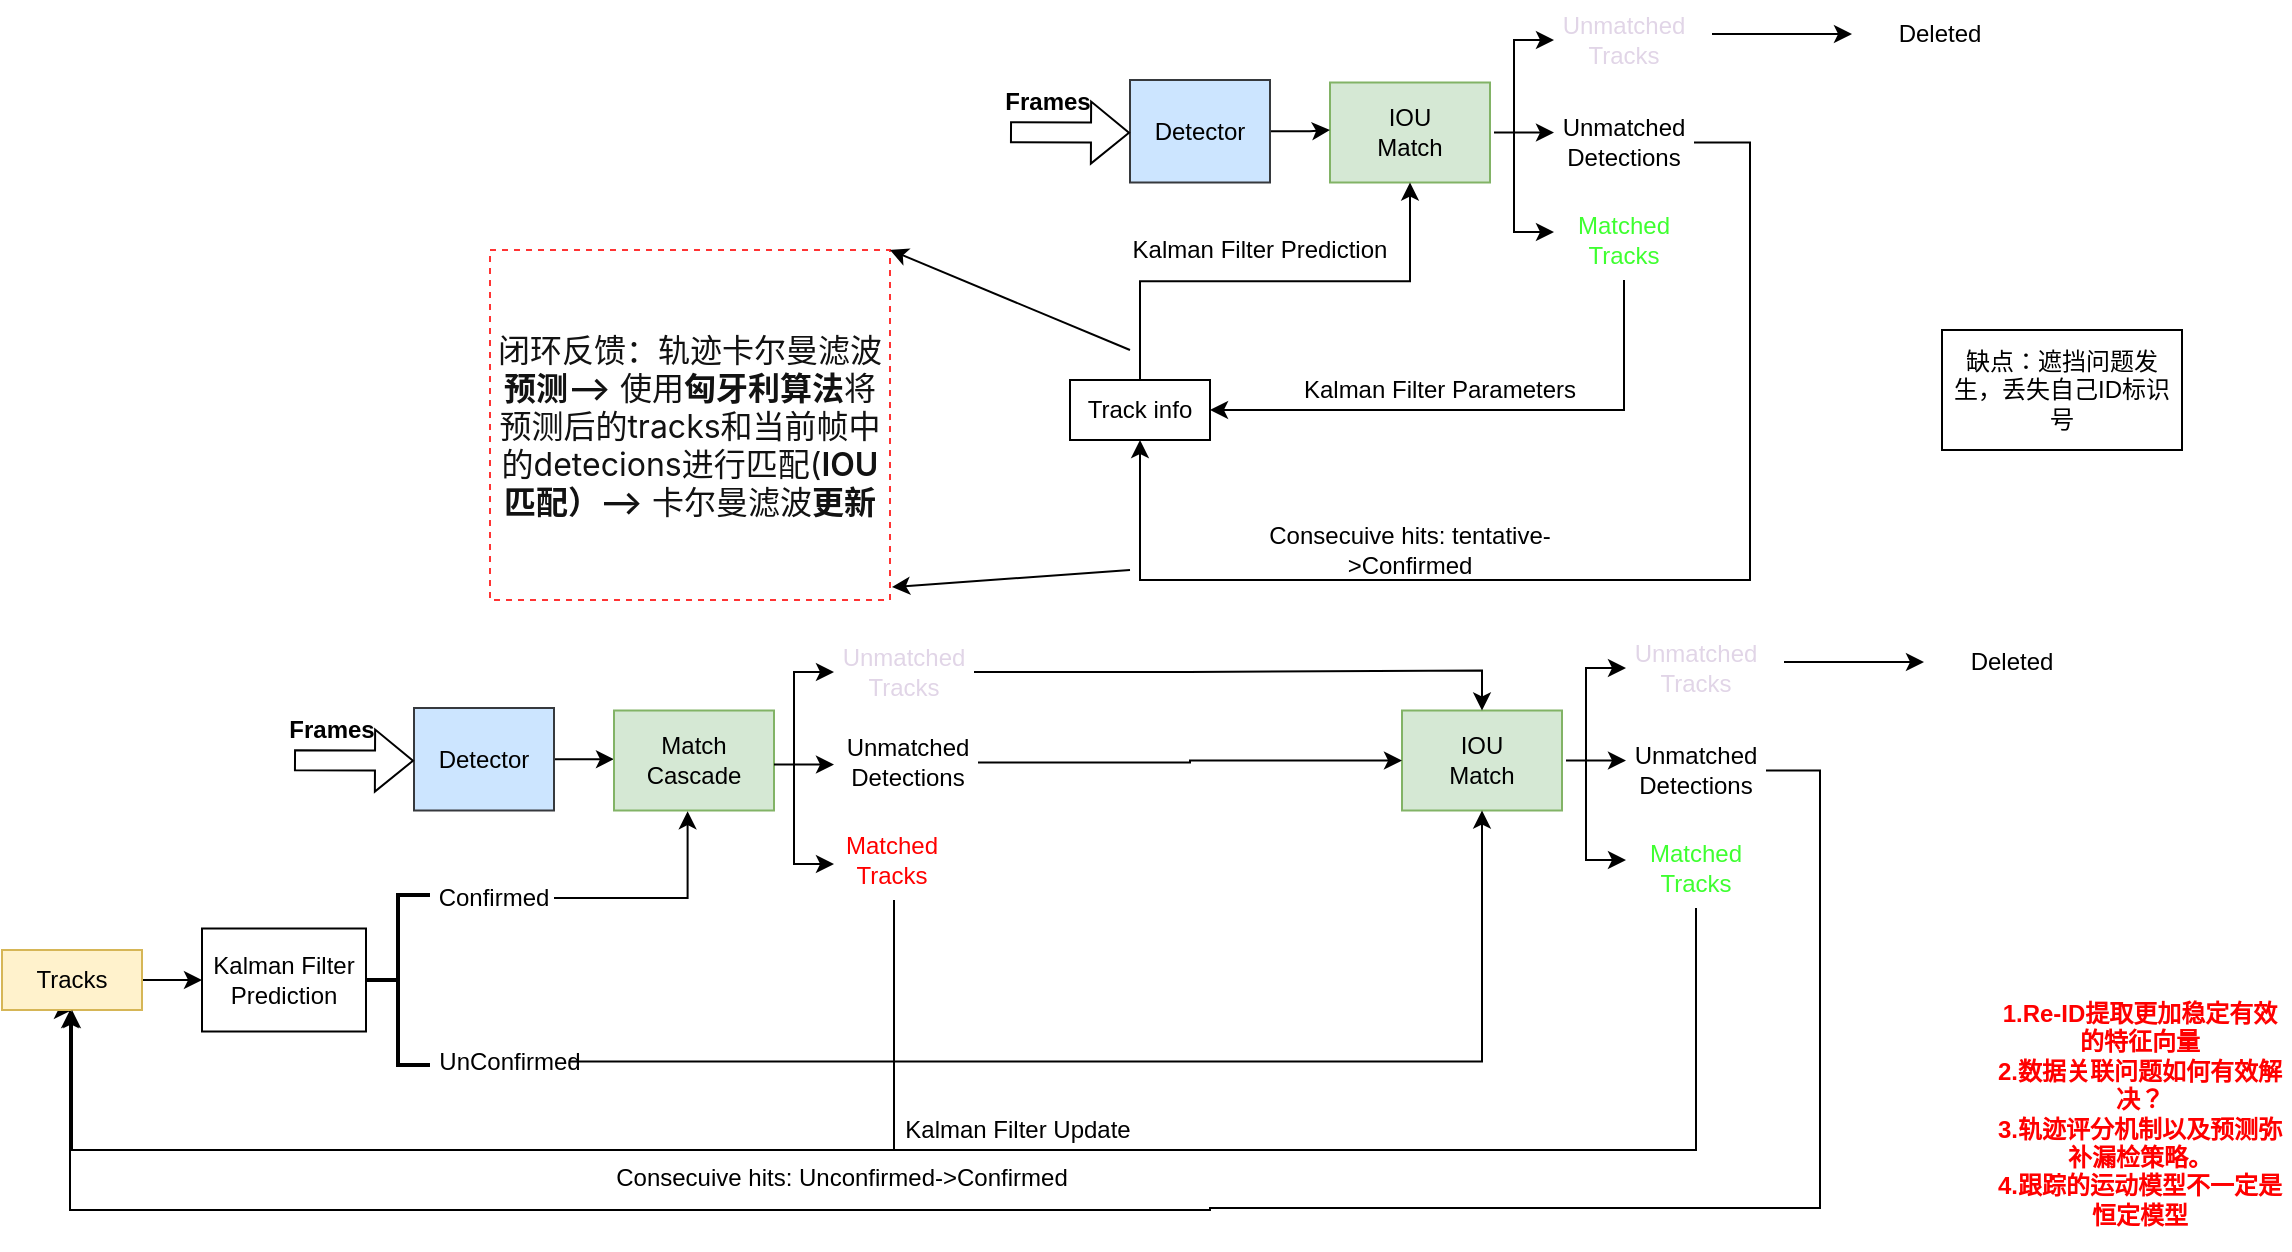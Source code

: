 <mxfile version="20.5.1" type="github">
  <diagram id="x-YCI8xqHcP7njQyYqwb" name="第 1 页">
    <mxGraphModel dx="1809" dy="560" grid="1" gridSize="10" guides="1" tooltips="1" connect="1" arrows="1" fold="1" page="1" pageScale="1" pageWidth="827" pageHeight="1169" math="0" shadow="0">
      <root>
        <mxCell id="0" />
        <mxCell id="1" parent="0" />
        <mxCell id="DL2LRz8JCnyerhkbF10D-12" style="edgeStyle=orthogonalEdgeStyle;rounded=0;orthogonalLoop=1;jettySize=auto;html=1;entryX=0;entryY=0.375;entryDx=0;entryDy=0;entryPerimeter=0;" parent="1" target="DL2LRz8JCnyerhkbF10D-6" edge="1">
          <mxGeometry relative="1" as="geometry">
            <mxPoint x="372" y="321.3" as="sourcePoint" />
          </mxGeometry>
        </mxCell>
        <mxCell id="DL2LRz8JCnyerhkbF10D-1" value="IOU&lt;br&gt;Match" style="rounded=0;whiteSpace=wrap;html=1;fillColor=#d5e8d4;strokeColor=#82b366;" parent="1" vertex="1">
          <mxGeometry x="290" y="296.25" width="80" height="50" as="geometry" />
        </mxCell>
        <mxCell id="DL2LRz8JCnyerhkbF10D-15" style="edgeStyle=orthogonalEdgeStyle;rounded=0;orthogonalLoop=1;jettySize=auto;html=1;entryX=0;entryY=0.475;entryDx=0;entryDy=0;entryPerimeter=0;" parent="1" source="DL2LRz8JCnyerhkbF10D-2" target="DL2LRz8JCnyerhkbF10D-1" edge="1">
          <mxGeometry relative="1" as="geometry" />
        </mxCell>
        <mxCell id="DL2LRz8JCnyerhkbF10D-2" value="Detector" style="rounded=0;whiteSpace=wrap;html=1;fillColor=#cce5ff;strokeColor=#36393d;" parent="1" vertex="1">
          <mxGeometry x="190" y="295" width="70" height="51.25" as="geometry" />
        </mxCell>
        <mxCell id="DL2LRz8JCnyerhkbF10D-17" style="edgeStyle=orthogonalEdgeStyle;rounded=0;orthogonalLoop=1;jettySize=auto;html=1;entryX=0.5;entryY=1;entryDx=0;entryDy=0;" parent="1" source="DL2LRz8JCnyerhkbF10D-6" target="DL2LRz8JCnyerhkbF10D-16" edge="1">
          <mxGeometry relative="1" as="geometry">
            <Array as="points">
              <mxPoint x="500" y="326" />
              <mxPoint x="500" y="545" />
              <mxPoint x="195" y="545" />
            </Array>
          </mxGeometry>
        </mxCell>
        <mxCell id="DL2LRz8JCnyerhkbF10D-6" value="Unmatched Detections" style="rounded=0;whiteSpace=wrap;html=1;strokeColor=none;" parent="1" vertex="1">
          <mxGeometry x="402" y="306.25" width="70" height="40" as="geometry" />
        </mxCell>
        <mxCell id="DL2LRz8JCnyerhkbF10D-19" style="edgeStyle=orthogonalEdgeStyle;rounded=0;orthogonalLoop=1;jettySize=auto;html=1;entryX=1;entryY=0.5;entryDx=0;entryDy=0;" parent="1" source="DL2LRz8JCnyerhkbF10D-7" target="DL2LRz8JCnyerhkbF10D-16" edge="1">
          <mxGeometry relative="1" as="geometry">
            <Array as="points">
              <mxPoint x="437" y="460" />
            </Array>
          </mxGeometry>
        </mxCell>
        <mxCell id="DL2LRz8JCnyerhkbF10D-7" value="&lt;font color=&quot;#3eff30&quot;&gt;Matched Tracks&lt;/font&gt;" style="rounded=0;whiteSpace=wrap;html=1;strokeColor=none;" parent="1" vertex="1">
          <mxGeometry x="402" y="355" width="70" height="40" as="geometry" />
        </mxCell>
        <mxCell id="DL2LRz8JCnyerhkbF10D-8" value="&lt;font color=&quot;#e1d5e7&quot;&gt;Unmatched Tracks&lt;/font&gt;" style="rounded=0;whiteSpace=wrap;html=1;strokeColor=none;" parent="1" vertex="1">
          <mxGeometry x="402" y="255" width="70" height="40" as="geometry" />
        </mxCell>
        <mxCell id="DL2LRz8JCnyerhkbF10D-13" value="" style="endArrow=classic;html=1;rounded=0;entryX=0;entryY=0.5;entryDx=0;entryDy=0;" parent="1" target="DL2LRz8JCnyerhkbF10D-8" edge="1">
          <mxGeometry width="50" height="50" relative="1" as="geometry">
            <mxPoint x="382" y="321" as="sourcePoint" />
            <mxPoint x="402" y="282.25" as="targetPoint" />
            <Array as="points">
              <mxPoint x="382" y="275" />
            </Array>
          </mxGeometry>
        </mxCell>
        <mxCell id="DL2LRz8JCnyerhkbF10D-14" style="edgeStyle=orthogonalEdgeStyle;rounded=0;orthogonalLoop=1;jettySize=auto;html=1;entryX=0;entryY=0.5;entryDx=0;entryDy=0;" parent="1" edge="1">
          <mxGeometry relative="1" as="geometry">
            <mxPoint x="382" y="321" as="sourcePoint" />
            <mxPoint x="402" y="371.0" as="targetPoint" />
            <Array as="points">
              <mxPoint x="382" y="371" />
            </Array>
          </mxGeometry>
        </mxCell>
        <mxCell id="DL2LRz8JCnyerhkbF10D-24" style="edgeStyle=orthogonalEdgeStyle;rounded=0;orthogonalLoop=1;jettySize=auto;html=1;exitX=0.5;exitY=0;exitDx=0;exitDy=0;entryX=0.5;entryY=1;entryDx=0;entryDy=0;" parent="1" source="DL2LRz8JCnyerhkbF10D-16" target="DL2LRz8JCnyerhkbF10D-1" edge="1">
          <mxGeometry relative="1" as="geometry" />
        </mxCell>
        <mxCell id="DL2LRz8JCnyerhkbF10D-16" value="Track info" style="rounded=0;whiteSpace=wrap;html=1;" parent="1" vertex="1">
          <mxGeometry x="160" y="445" width="70" height="30" as="geometry" />
        </mxCell>
        <mxCell id="DL2LRz8JCnyerhkbF10D-20" value="Kalman Filter Parameters" style="text;html=1;strokeColor=none;fillColor=none;align=center;verticalAlign=middle;whiteSpace=wrap;rounded=0;" parent="1" vertex="1">
          <mxGeometry x="270" y="435" width="150" height="30" as="geometry" />
        </mxCell>
        <mxCell id="DL2LRz8JCnyerhkbF10D-21" value="" style="endArrow=classic;html=1;rounded=0;" parent="1" edge="1">
          <mxGeometry width="50" height="50" relative="1" as="geometry">
            <mxPoint x="481" y="272" as="sourcePoint" />
            <mxPoint x="551" y="272" as="targetPoint" />
          </mxGeometry>
        </mxCell>
        <mxCell id="DL2LRz8JCnyerhkbF10D-22" value="Deleted" style="rounded=0;whiteSpace=wrap;html=1;strokeColor=none;" parent="1" vertex="1">
          <mxGeometry x="560" y="257" width="70" height="30" as="geometry" />
        </mxCell>
        <mxCell id="DL2LRz8JCnyerhkbF10D-23" value="Consecuive hits: tentative-&amp;gt;Confirmed" style="text;html=1;strokeColor=none;fillColor=none;align=center;verticalAlign=middle;whiteSpace=wrap;rounded=0;" parent="1" vertex="1">
          <mxGeometry x="240" y="515" width="180" height="30" as="geometry" />
        </mxCell>
        <mxCell id="DL2LRz8JCnyerhkbF10D-25" value="Kalman Filter Prediction" style="text;html=1;strokeColor=none;fillColor=none;align=center;verticalAlign=middle;whiteSpace=wrap;rounded=0;" parent="1" vertex="1">
          <mxGeometry x="180" y="365" width="150" height="30" as="geometry" />
        </mxCell>
        <mxCell id="DL2LRz8JCnyerhkbF10D-26" value="" style="shape=flexArrow;endArrow=classic;html=1;rounded=0;fontColor=#E1D5E7;" parent="1" edge="1">
          <mxGeometry width="50" height="50" relative="1" as="geometry">
            <mxPoint x="130" y="321.11" as="sourcePoint" />
            <mxPoint x="190" y="321.36" as="targetPoint" />
          </mxGeometry>
        </mxCell>
        <mxCell id="DL2LRz8JCnyerhkbF10D-27" value="&lt;b&gt;&lt;font color=&quot;#000000&quot;&gt;Frames&lt;/font&gt;&lt;/b&gt;" style="text;html=1;strokeColor=none;fillColor=none;align=center;verticalAlign=middle;whiteSpace=wrap;rounded=0;fontColor=#E1D5E7;" parent="1" vertex="1">
          <mxGeometry x="124" y="295" width="50" height="22" as="geometry" />
        </mxCell>
        <mxCell id="DL2LRz8JCnyerhkbF10D-88" style="edgeStyle=orthogonalEdgeStyle;rounded=0;orthogonalLoop=1;jettySize=auto;html=1;entryX=0;entryY=0.375;entryDx=0;entryDy=0;entryPerimeter=0;" parent="1" target="DL2LRz8JCnyerhkbF10D-93" edge="1">
          <mxGeometry relative="1" as="geometry">
            <mxPoint x="408" y="635.3" as="sourcePoint" />
          </mxGeometry>
        </mxCell>
        <mxCell id="DL2LRz8JCnyerhkbF10D-89" value="IOU&lt;br&gt;Match" style="rounded=0;whiteSpace=wrap;html=1;fillColor=#d5e8d4;strokeColor=#82b366;" parent="1" vertex="1">
          <mxGeometry x="326" y="610.25" width="80" height="50" as="geometry" />
        </mxCell>
        <mxCell id="DL2LRz8JCnyerhkbF10D-116" style="edgeStyle=orthogonalEdgeStyle;rounded=0;orthogonalLoop=1;jettySize=auto;html=1;exitX=1;exitY=0.5;exitDx=0;exitDy=0;entryX=0;entryY=0.5;entryDx=0;entryDy=0;fontColor=#FF0000;" parent="1" source="DL2LRz8JCnyerhkbF10D-91" target="DL2LRz8JCnyerhkbF10D-109" edge="1">
          <mxGeometry relative="1" as="geometry" />
        </mxCell>
        <mxCell id="DL2LRz8JCnyerhkbF10D-91" value="Detector" style="rounded=0;whiteSpace=wrap;html=1;fillColor=#cce5ff;strokeColor=#36393d;" parent="1" vertex="1">
          <mxGeometry x="-168" y="609" width="70" height="51.25" as="geometry" />
        </mxCell>
        <mxCell id="DL2LRz8JCnyerhkbF10D-92" style="edgeStyle=orthogonalEdgeStyle;rounded=0;orthogonalLoop=1;jettySize=auto;html=1;entryX=0.5;entryY=1;entryDx=0;entryDy=0;" parent="1" edge="1">
          <mxGeometry relative="1" as="geometry">
            <Array as="points">
              <mxPoint x="535" y="640" />
              <mxPoint x="535" y="859" />
              <mxPoint x="230" y="859" />
              <mxPoint x="4" y="860" />
            </Array>
            <mxPoint x="507" y="640.286" as="sourcePoint" />
            <mxPoint x="-340" y="760" as="targetPoint" />
          </mxGeometry>
        </mxCell>
        <mxCell id="DL2LRz8JCnyerhkbF10D-93" value="Unmatched Detections" style="rounded=0;whiteSpace=wrap;html=1;strokeColor=none;" parent="1" vertex="1">
          <mxGeometry x="438" y="620.25" width="70" height="40" as="geometry" />
        </mxCell>
        <mxCell id="cpEhXK2KLHgFvFvhDlye-14" style="edgeStyle=orthogonalEdgeStyle;rounded=0;orthogonalLoop=1;jettySize=auto;html=1;exitX=0.5;exitY=1;exitDx=0;exitDy=0;fontFamily=Helvetica;fontSize=12;fontColor=default;entryX=0.5;entryY=1;entryDx=0;entryDy=0;" edge="1" parent="1" source="DL2LRz8JCnyerhkbF10D-95" target="DL2LRz8JCnyerhkbF10D-100">
          <mxGeometry relative="1" as="geometry">
            <mxPoint x="-340" y="770" as="targetPoint" />
            <Array as="points">
              <mxPoint x="473" y="830" />
              <mxPoint x="-340" y="830" />
              <mxPoint x="-340" y="760" />
            </Array>
          </mxGeometry>
        </mxCell>
        <mxCell id="DL2LRz8JCnyerhkbF10D-95" value="&lt;font color=&quot;#3eff30&quot;&gt;Matched Tracks&lt;/font&gt;" style="rounded=0;whiteSpace=wrap;html=1;strokeColor=none;" parent="1" vertex="1">
          <mxGeometry x="438" y="669" width="70" height="40" as="geometry" />
        </mxCell>
        <mxCell id="DL2LRz8JCnyerhkbF10D-96" value="&lt;font color=&quot;#e1d5e7&quot;&gt;Unmatched Tracks&lt;/font&gt;" style="rounded=0;whiteSpace=wrap;html=1;strokeColor=none;" parent="1" vertex="1">
          <mxGeometry x="438" y="569" width="70" height="40" as="geometry" />
        </mxCell>
        <mxCell id="DL2LRz8JCnyerhkbF10D-97" value="" style="endArrow=classic;html=1;rounded=0;entryX=0;entryY=0.5;entryDx=0;entryDy=0;" parent="1" target="DL2LRz8JCnyerhkbF10D-96" edge="1">
          <mxGeometry width="50" height="50" relative="1" as="geometry">
            <mxPoint x="418" y="635" as="sourcePoint" />
            <mxPoint x="438" y="596.25" as="targetPoint" />
            <Array as="points">
              <mxPoint x="418" y="589" />
            </Array>
          </mxGeometry>
        </mxCell>
        <mxCell id="DL2LRz8JCnyerhkbF10D-98" style="edgeStyle=orthogonalEdgeStyle;rounded=0;orthogonalLoop=1;jettySize=auto;html=1;entryX=0;entryY=0.5;entryDx=0;entryDy=0;" parent="1" edge="1">
          <mxGeometry relative="1" as="geometry">
            <mxPoint x="418" y="635" as="sourcePoint" />
            <mxPoint x="438" y="685" as="targetPoint" />
            <Array as="points">
              <mxPoint x="418" y="685" />
            </Array>
          </mxGeometry>
        </mxCell>
        <mxCell id="cpEhXK2KLHgFvFvhDlye-7" style="edgeStyle=orthogonalEdgeStyle;rounded=0;orthogonalLoop=1;jettySize=auto;html=1;entryX=0;entryY=0.5;entryDx=0;entryDy=0;" edge="1" parent="1" source="DL2LRz8JCnyerhkbF10D-100" target="cpEhXK2KLHgFvFvhDlye-5">
          <mxGeometry relative="1" as="geometry" />
        </mxCell>
        <mxCell id="DL2LRz8JCnyerhkbF10D-100" value="Tracks" style="rounded=0;whiteSpace=wrap;html=1;fillColor=#fff2cc;strokeColor=#d6b656;" parent="1" vertex="1">
          <mxGeometry x="-374" y="730" width="70" height="30" as="geometry" />
        </mxCell>
        <mxCell id="DL2LRz8JCnyerhkbF10D-101" value="Kalman Filter Update" style="text;html=1;strokeColor=none;fillColor=none;align=center;verticalAlign=middle;whiteSpace=wrap;rounded=0;" parent="1" vertex="1">
          <mxGeometry x="59" y="805" width="150" height="30" as="geometry" />
        </mxCell>
        <mxCell id="DL2LRz8JCnyerhkbF10D-102" value="" style="endArrow=classic;html=1;rounded=0;" parent="1" edge="1">
          <mxGeometry width="50" height="50" relative="1" as="geometry">
            <mxPoint x="517" y="586" as="sourcePoint" />
            <mxPoint x="587" y="586" as="targetPoint" />
          </mxGeometry>
        </mxCell>
        <mxCell id="DL2LRz8JCnyerhkbF10D-103" value="Deleted" style="rounded=0;whiteSpace=wrap;html=1;strokeColor=none;" parent="1" vertex="1">
          <mxGeometry x="596" y="571" width="70" height="30" as="geometry" />
        </mxCell>
        <mxCell id="DL2LRz8JCnyerhkbF10D-104" value="Consecuive hits: Unconfirmed-&amp;gt;Confirmed" style="text;html=1;strokeColor=none;fillColor=none;align=center;verticalAlign=middle;whiteSpace=wrap;rounded=0;" parent="1" vertex="1">
          <mxGeometry x="-98" y="829" width="288" height="30" as="geometry" />
        </mxCell>
        <mxCell id="DL2LRz8JCnyerhkbF10D-106" value="" style="shape=flexArrow;endArrow=classic;html=1;rounded=0;fontColor=#E1D5E7;" parent="1" edge="1">
          <mxGeometry width="50" height="50" relative="1" as="geometry">
            <mxPoint x="-228" y="635.11" as="sourcePoint" />
            <mxPoint x="-168" y="635.36" as="targetPoint" />
          </mxGeometry>
        </mxCell>
        <mxCell id="DL2LRz8JCnyerhkbF10D-107" value="&lt;b&gt;&lt;font color=&quot;#000000&quot;&gt;Frames&lt;/font&gt;&lt;/b&gt;" style="text;html=1;strokeColor=none;fillColor=none;align=center;verticalAlign=middle;whiteSpace=wrap;rounded=0;fontColor=#E1D5E7;" parent="1" vertex="1">
          <mxGeometry x="-234" y="609" width="50" height="22" as="geometry" />
        </mxCell>
        <mxCell id="DL2LRz8JCnyerhkbF10D-108" value="缺点：遮挡问题发生，丢失自己ID标识号" style="rounded=0;whiteSpace=wrap;html=1;fontColor=#000000;" parent="1" vertex="1">
          <mxGeometry x="596" y="420" width="120" height="60" as="geometry" />
        </mxCell>
        <mxCell id="DL2LRz8JCnyerhkbF10D-109" value="Match&lt;br&gt;Cascade" style="rounded=0;whiteSpace=wrap;html=1;fillColor=#d5e8d4;strokeColor=#82b366;" parent="1" vertex="1">
          <mxGeometry x="-68" y="610.25" width="80" height="50" as="geometry" />
        </mxCell>
        <mxCell id="DL2LRz8JCnyerhkbF10D-110" value="&lt;b&gt;&lt;font color=&quot;#ff0000&quot;&gt;1.Re-ID提取更加稳定有效的特征向量&lt;br&gt;2.数据关联问题如何有效解决？&lt;br&gt;3.轨迹评分机制以及预测弥补漏检策略。&lt;br&gt;4.跟踪的运动模型不一定是恒定模型&lt;br&gt;&lt;/font&gt;&lt;/b&gt;" style="rounded=0;whiteSpace=wrap;html=1;fontColor=#000000;fillColor=none;strokeColor=none;" parent="1" vertex="1">
          <mxGeometry x="620" y="744" width="150" height="136" as="geometry" />
        </mxCell>
        <mxCell id="DL2LRz8JCnyerhkbF10D-111" value="&lt;span style=&quot;color: rgb(18, 18, 18); font-family: -apple-system, BlinkMacSystemFont, &amp;quot;Helvetica Neue&amp;quot;, &amp;quot;PingFang SC&amp;quot;, &amp;quot;Microsoft YaHei&amp;quot;, &amp;quot;Source Han Sans SC&amp;quot;, &amp;quot;Noto Sans CJK SC&amp;quot;, &amp;quot;WenQuanYi Micro Hei&amp;quot;, sans-serif; font-size: medium; text-align: start; background-color: rgb(255, 255, 255);&quot;&gt;闭环反馈：轨迹卡尔曼滤波&lt;/span&gt;&lt;span style=&quot;font-weight: 600; font-synthesis: style; color: rgb(18, 18, 18); font-family: -apple-system, BlinkMacSystemFont, &amp;quot;Helvetica Neue&amp;quot;, &amp;quot;PingFang SC&amp;quot;, &amp;quot;Microsoft YaHei&amp;quot;, &amp;quot;Source Han Sans SC&amp;quot;, &amp;quot;Noto Sans CJK SC&amp;quot;, &amp;quot;WenQuanYi Micro Hei&amp;quot;, sans-serif; font-size: medium; text-align: start; background-color: rgb(255, 255, 255);&quot;&gt;预测--&amp;gt;&lt;/span&gt;&lt;span style=&quot;color: rgb(18, 18, 18); font-family: -apple-system, BlinkMacSystemFont, &amp;quot;Helvetica Neue&amp;quot;, &amp;quot;PingFang SC&amp;quot;, &amp;quot;Microsoft YaHei&amp;quot;, &amp;quot;Source Han Sans SC&amp;quot;, &amp;quot;Noto Sans CJK SC&amp;quot;, &amp;quot;WenQuanYi Micro Hei&amp;quot;, sans-serif; font-size: medium; text-align: start; background-color: rgb(255, 255, 255);&quot;&gt;&amp;nbsp;使用&lt;/span&gt;&lt;span style=&quot;font-weight: 600; font-synthesis: style; color: rgb(18, 18, 18); font-family: -apple-system, BlinkMacSystemFont, &amp;quot;Helvetica Neue&amp;quot;, &amp;quot;PingFang SC&amp;quot;, &amp;quot;Microsoft YaHei&amp;quot;, &amp;quot;Source Han Sans SC&amp;quot;, &amp;quot;Noto Sans CJK SC&amp;quot;, &amp;quot;WenQuanYi Micro Hei&amp;quot;, sans-serif; font-size: medium; text-align: start; background-color: rgb(255, 255, 255);&quot;&gt;匈牙利算法&lt;/span&gt;&lt;span style=&quot;color: rgb(18, 18, 18); font-family: -apple-system, BlinkMacSystemFont, &amp;quot;Helvetica Neue&amp;quot;, &amp;quot;PingFang SC&amp;quot;, &amp;quot;Microsoft YaHei&amp;quot;, &amp;quot;Source Han Sans SC&amp;quot;, &amp;quot;Noto Sans CJK SC&amp;quot;, &amp;quot;WenQuanYi Micro Hei&amp;quot;, sans-serif; font-size: medium; text-align: start; background-color: rgb(255, 255, 255);&quot;&gt;将预测后的tracks和当前帧中的detecions进行匹配(&lt;/span&gt;&lt;span style=&quot;font-weight: 600; font-synthesis: style; color: rgb(18, 18, 18); font-family: -apple-system, BlinkMacSystemFont, &amp;quot;Helvetica Neue&amp;quot;, &amp;quot;PingFang SC&amp;quot;, &amp;quot;Microsoft YaHei&amp;quot;, &amp;quot;Source Han Sans SC&amp;quot;, &amp;quot;Noto Sans CJK SC&amp;quot;, &amp;quot;WenQuanYi Micro Hei&amp;quot;, sans-serif; font-size: medium; text-align: start; background-color: rgb(255, 255, 255);&quot;&gt;IOU匹配）--&amp;gt;&lt;/span&gt;&lt;span style=&quot;color: rgb(18, 18, 18); font-family: -apple-system, BlinkMacSystemFont, &amp;quot;Helvetica Neue&amp;quot;, &amp;quot;PingFang SC&amp;quot;, &amp;quot;Microsoft YaHei&amp;quot;, &amp;quot;Source Han Sans SC&amp;quot;, &amp;quot;Noto Sans CJK SC&amp;quot;, &amp;quot;WenQuanYi Micro Hei&amp;quot;, sans-serif; font-size: medium; text-align: start; background-color: rgb(255, 255, 255);&quot;&gt;&amp;nbsp;卡尔曼滤波&lt;/span&gt;&lt;span style=&quot;font-weight: 600; font-synthesis: style; color: rgb(18, 18, 18); font-family: -apple-system, BlinkMacSystemFont, &amp;quot;Helvetica Neue&amp;quot;, &amp;quot;PingFang SC&amp;quot;, &amp;quot;Microsoft YaHei&amp;quot;, &amp;quot;Source Han Sans SC&amp;quot;, &amp;quot;Noto Sans CJK SC&amp;quot;, &amp;quot;WenQuanYi Micro Hei&amp;quot;, sans-serif; font-size: medium; text-align: start; background-color: rgb(255, 255, 255);&quot;&gt;更新&lt;/span&gt;" style="rounded=0;whiteSpace=wrap;html=1;fillColor=none;dashed=1;strokeColor=#FF3333;gradientColor=none;" parent="1" vertex="1">
          <mxGeometry x="-130" y="380" width="200" height="175" as="geometry" />
        </mxCell>
        <mxCell id="DL2LRz8JCnyerhkbF10D-114" value="" style="endArrow=classic;html=1;rounded=0;fontColor=#FF0000;entryX=1;entryY=0;entryDx=0;entryDy=0;" parent="1" target="DL2LRz8JCnyerhkbF10D-111" edge="1">
          <mxGeometry width="50" height="50" relative="1" as="geometry">
            <mxPoint x="190" y="430" as="sourcePoint" />
            <mxPoint x="-20" y="230" as="targetPoint" />
          </mxGeometry>
        </mxCell>
        <mxCell id="DL2LRz8JCnyerhkbF10D-115" value="" style="endArrow=classic;html=1;rounded=0;fontColor=#FF0000;entryX=1.005;entryY=0.963;entryDx=0;entryDy=0;entryPerimeter=0;" parent="1" target="DL2LRz8JCnyerhkbF10D-111" edge="1">
          <mxGeometry width="50" height="50" relative="1" as="geometry">
            <mxPoint x="190" y="540" as="sourcePoint" />
            <mxPoint x="130" y="460" as="targetPoint" />
          </mxGeometry>
        </mxCell>
        <mxCell id="DL2LRz8JCnyerhkbF10D-117" style="edgeStyle=orthogonalEdgeStyle;rounded=0;orthogonalLoop=1;jettySize=auto;html=1;entryX=0;entryY=0.375;entryDx=0;entryDy=0;entryPerimeter=0;" parent="1" edge="1">
          <mxGeometry relative="1" as="geometry">
            <mxPoint x="12" y="637.3" as="sourcePoint" />
            <mxPoint x="42" y="637.25" as="targetPoint" />
          </mxGeometry>
        </mxCell>
        <mxCell id="DL2LRz8JCnyerhkbF10D-124" style="edgeStyle=orthogonalEdgeStyle;rounded=0;orthogonalLoop=1;jettySize=auto;html=1;exitX=1;exitY=0.5;exitDx=0;exitDy=0;fontColor=#FF0000;" parent="1" source="DL2LRz8JCnyerhkbF10D-118" target="DL2LRz8JCnyerhkbF10D-89" edge="1">
          <mxGeometry relative="1" as="geometry" />
        </mxCell>
        <mxCell id="DL2LRz8JCnyerhkbF10D-118" value="Unmatched Detections" style="rounded=0;whiteSpace=wrap;html=1;strokeColor=none;" parent="1" vertex="1">
          <mxGeometry x="44" y="616.25" width="70" height="40" as="geometry" />
        </mxCell>
        <mxCell id="cpEhXK2KLHgFvFvhDlye-13" style="edgeStyle=orthogonalEdgeStyle;rounded=0;orthogonalLoop=1;jettySize=auto;html=1;fontFamily=Helvetica;fontSize=12;fontColor=default;" edge="1" parent="1">
          <mxGeometry relative="1" as="geometry">
            <mxPoint x="-339" y="760" as="targetPoint" />
            <mxPoint x="72.003" y="705" as="sourcePoint" />
            <Array as="points">
              <mxPoint x="72" y="830" />
              <mxPoint x="-339" y="830" />
            </Array>
          </mxGeometry>
        </mxCell>
        <mxCell id="DL2LRz8JCnyerhkbF10D-119" value="&lt;font color=&quot;#ff0000&quot;&gt;Matched Tracks&lt;/font&gt;" style="rounded=0;whiteSpace=wrap;html=1;strokeColor=none;" parent="1" vertex="1">
          <mxGeometry x="36" y="665" width="70" height="40" as="geometry" />
        </mxCell>
        <mxCell id="DL2LRz8JCnyerhkbF10D-123" style="edgeStyle=orthogonalEdgeStyle;rounded=0;orthogonalLoop=1;jettySize=auto;html=1;exitX=1;exitY=0.5;exitDx=0;exitDy=0;entryX=0.5;entryY=0;entryDx=0;entryDy=0;fontColor=#FF0000;" parent="1" source="DL2LRz8JCnyerhkbF10D-120" target="DL2LRz8JCnyerhkbF10D-89" edge="1">
          <mxGeometry relative="1" as="geometry" />
        </mxCell>
        <mxCell id="DL2LRz8JCnyerhkbF10D-120" value="&lt;font color=&quot;#e1d5e7&quot;&gt;Unmatched Tracks&lt;/font&gt;" style="rounded=0;whiteSpace=wrap;html=1;strokeColor=none;" parent="1" vertex="1">
          <mxGeometry x="42" y="571" width="70" height="40" as="geometry" />
        </mxCell>
        <mxCell id="DL2LRz8JCnyerhkbF10D-121" value="" style="endArrow=classic;html=1;rounded=0;entryX=0;entryY=0.5;entryDx=0;entryDy=0;" parent="1" edge="1">
          <mxGeometry width="50" height="50" relative="1" as="geometry">
            <mxPoint x="22" y="637" as="sourcePoint" />
            <mxPoint x="42" y="591" as="targetPoint" />
            <Array as="points">
              <mxPoint x="22" y="591" />
            </Array>
          </mxGeometry>
        </mxCell>
        <mxCell id="DL2LRz8JCnyerhkbF10D-122" style="edgeStyle=orthogonalEdgeStyle;rounded=0;orthogonalLoop=1;jettySize=auto;html=1;entryX=0;entryY=0.5;entryDx=0;entryDy=0;" parent="1" edge="1">
          <mxGeometry relative="1" as="geometry">
            <mxPoint x="22" y="637" as="sourcePoint" />
            <mxPoint x="42" y="687" as="targetPoint" />
            <Array as="points">
              <mxPoint x="22" y="687" />
            </Array>
          </mxGeometry>
        </mxCell>
        <mxCell id="cpEhXK2KLHgFvFvhDlye-5" value="Kalman Filter Prediction" style="rounded=0;whiteSpace=wrap;html=1;" vertex="1" parent="1">
          <mxGeometry x="-274" y="719.25" width="82" height="51.5" as="geometry" />
        </mxCell>
        <mxCell id="cpEhXK2KLHgFvFvhDlye-8" value="" style="strokeWidth=2;html=1;shape=mxgraph.flowchart.annotation_2;align=left;labelPosition=right;pointerEvents=1;" vertex="1" parent="1">
          <mxGeometry x="-192" y="702.5" width="32" height="85" as="geometry" />
        </mxCell>
        <mxCell id="cpEhXK2KLHgFvFvhDlye-12" style="edgeStyle=orthogonalEdgeStyle;rounded=0;orthogonalLoop=1;jettySize=auto;html=1;entryX=0.46;entryY=1.007;entryDx=0;entryDy=0;entryPerimeter=0;fontFamily=Helvetica;fontSize=12;fontColor=default;" edge="1" parent="1" source="cpEhXK2KLHgFvFvhDlye-9" target="DL2LRz8JCnyerhkbF10D-109">
          <mxGeometry relative="1" as="geometry" />
        </mxCell>
        <mxCell id="cpEhXK2KLHgFvFvhDlye-9" value="Confirmed" style="text;html=1;strokeColor=none;fillColor=none;align=center;verticalAlign=middle;whiteSpace=wrap;rounded=0;pointerEvents=1;strokeWidth=2;fontFamily=Helvetica;fontSize=12;fontColor=default;" vertex="1" parent="1">
          <mxGeometry x="-158" y="689" width="60" height="30" as="geometry" />
        </mxCell>
        <mxCell id="cpEhXK2KLHgFvFvhDlye-11" style="edgeStyle=orthogonalEdgeStyle;rounded=0;orthogonalLoop=1;jettySize=auto;html=1;fontFamily=Helvetica;fontSize=12;fontColor=default;" edge="1" parent="1" source="cpEhXK2KLHgFvFvhDlye-10" target="DL2LRz8JCnyerhkbF10D-89">
          <mxGeometry relative="1" as="geometry" />
        </mxCell>
        <mxCell id="cpEhXK2KLHgFvFvhDlye-10" value="UnConfirmed" style="text;html=1;strokeColor=none;fillColor=none;align=center;verticalAlign=middle;whiteSpace=wrap;rounded=0;pointerEvents=1;strokeWidth=2;fontFamily=Helvetica;fontSize=12;fontColor=default;" vertex="1" parent="1">
          <mxGeometry x="-150" y="770.75" width="60" height="30" as="geometry" />
        </mxCell>
      </root>
    </mxGraphModel>
  </diagram>
</mxfile>
